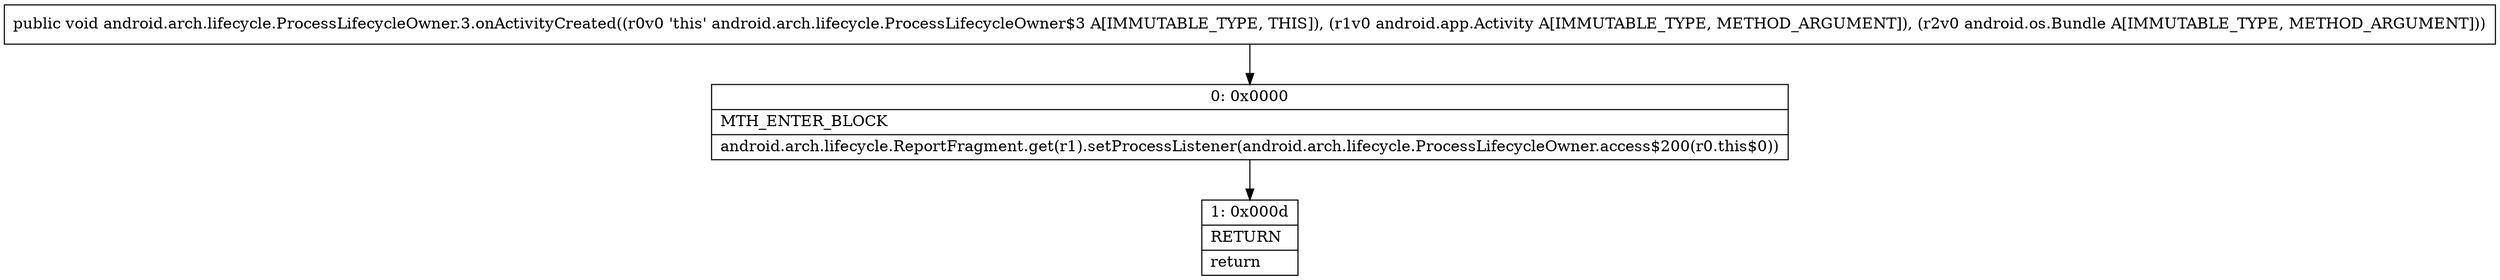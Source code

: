 digraph "CFG forandroid.arch.lifecycle.ProcessLifecycleOwner.3.onActivityCreated(Landroid\/app\/Activity;Landroid\/os\/Bundle;)V" {
Node_0 [shape=record,label="{0\:\ 0x0000|MTH_ENTER_BLOCK\l|android.arch.lifecycle.ReportFragment.get(r1).setProcessListener(android.arch.lifecycle.ProcessLifecycleOwner.access$200(r0.this$0))\l}"];
Node_1 [shape=record,label="{1\:\ 0x000d|RETURN\l|return\l}"];
MethodNode[shape=record,label="{public void android.arch.lifecycle.ProcessLifecycleOwner.3.onActivityCreated((r0v0 'this' android.arch.lifecycle.ProcessLifecycleOwner$3 A[IMMUTABLE_TYPE, THIS]), (r1v0 android.app.Activity A[IMMUTABLE_TYPE, METHOD_ARGUMENT]), (r2v0 android.os.Bundle A[IMMUTABLE_TYPE, METHOD_ARGUMENT])) }"];
MethodNode -> Node_0;
Node_0 -> Node_1;
}

